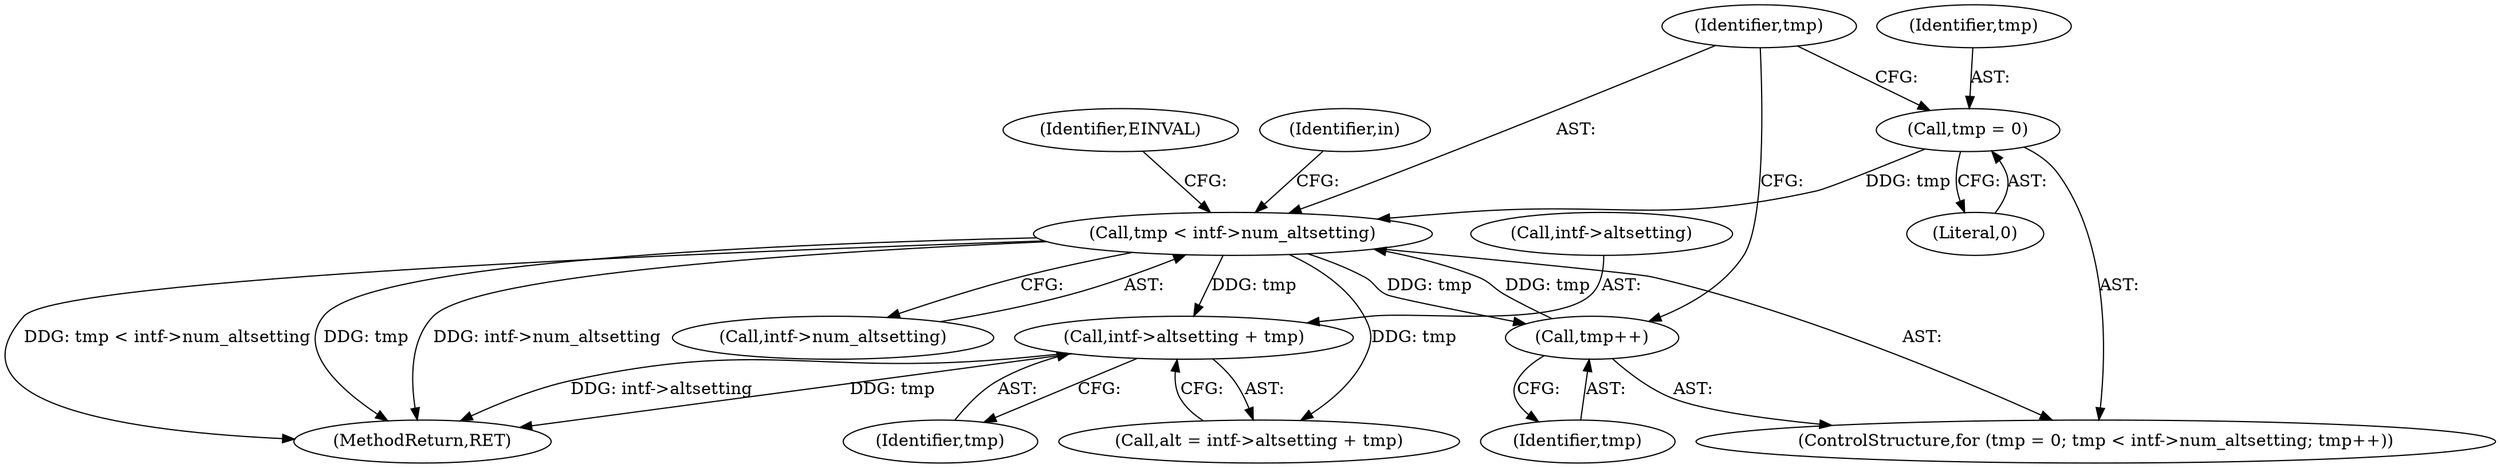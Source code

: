 digraph "0_linux_7c80f9e4a588f1925b07134bb2e3689335f6c6d8@pointer" {
"1000145" [label="(Call,intf->altsetting + tmp)"];
"1000119" [label="(Call,tmp < intf->num_altsetting)"];
"1000116" [label="(Call,tmp = 0)"];
"1000124" [label="(Call,tmp++)"];
"1000129" [label="(Identifier,in)"];
"1000145" [label="(Call,intf->altsetting + tmp)"];
"1000146" [label="(Call,intf->altsetting)"];
"1000149" [label="(Identifier,tmp)"];
"1000255" [label="(Identifier,EINVAL)"];
"1000117" [label="(Identifier,tmp)"];
"1000429" [label="(MethodReturn,RET)"];
"1000143" [label="(Call,alt = intf->altsetting + tmp)"];
"1000119" [label="(Call,tmp < intf->num_altsetting)"];
"1000121" [label="(Call,intf->num_altsetting)"];
"1000125" [label="(Identifier,tmp)"];
"1000115" [label="(ControlStructure,for (tmp = 0; tmp < intf->num_altsetting; tmp++))"];
"1000118" [label="(Literal,0)"];
"1000116" [label="(Call,tmp = 0)"];
"1000124" [label="(Call,tmp++)"];
"1000120" [label="(Identifier,tmp)"];
"1000145" -> "1000143"  [label="AST: "];
"1000145" -> "1000149"  [label="CFG: "];
"1000146" -> "1000145"  [label="AST: "];
"1000149" -> "1000145"  [label="AST: "];
"1000143" -> "1000145"  [label="CFG: "];
"1000145" -> "1000429"  [label="DDG: tmp"];
"1000145" -> "1000429"  [label="DDG: intf->altsetting"];
"1000119" -> "1000145"  [label="DDG: tmp"];
"1000119" -> "1000115"  [label="AST: "];
"1000119" -> "1000121"  [label="CFG: "];
"1000120" -> "1000119"  [label="AST: "];
"1000121" -> "1000119"  [label="AST: "];
"1000129" -> "1000119"  [label="CFG: "];
"1000255" -> "1000119"  [label="CFG: "];
"1000119" -> "1000429"  [label="DDG: intf->num_altsetting"];
"1000119" -> "1000429"  [label="DDG: tmp"];
"1000119" -> "1000429"  [label="DDG: tmp < intf->num_altsetting"];
"1000116" -> "1000119"  [label="DDG: tmp"];
"1000124" -> "1000119"  [label="DDG: tmp"];
"1000119" -> "1000124"  [label="DDG: tmp"];
"1000119" -> "1000143"  [label="DDG: tmp"];
"1000116" -> "1000115"  [label="AST: "];
"1000116" -> "1000118"  [label="CFG: "];
"1000117" -> "1000116"  [label="AST: "];
"1000118" -> "1000116"  [label="AST: "];
"1000120" -> "1000116"  [label="CFG: "];
"1000124" -> "1000115"  [label="AST: "];
"1000124" -> "1000125"  [label="CFG: "];
"1000125" -> "1000124"  [label="AST: "];
"1000120" -> "1000124"  [label="CFG: "];
}
